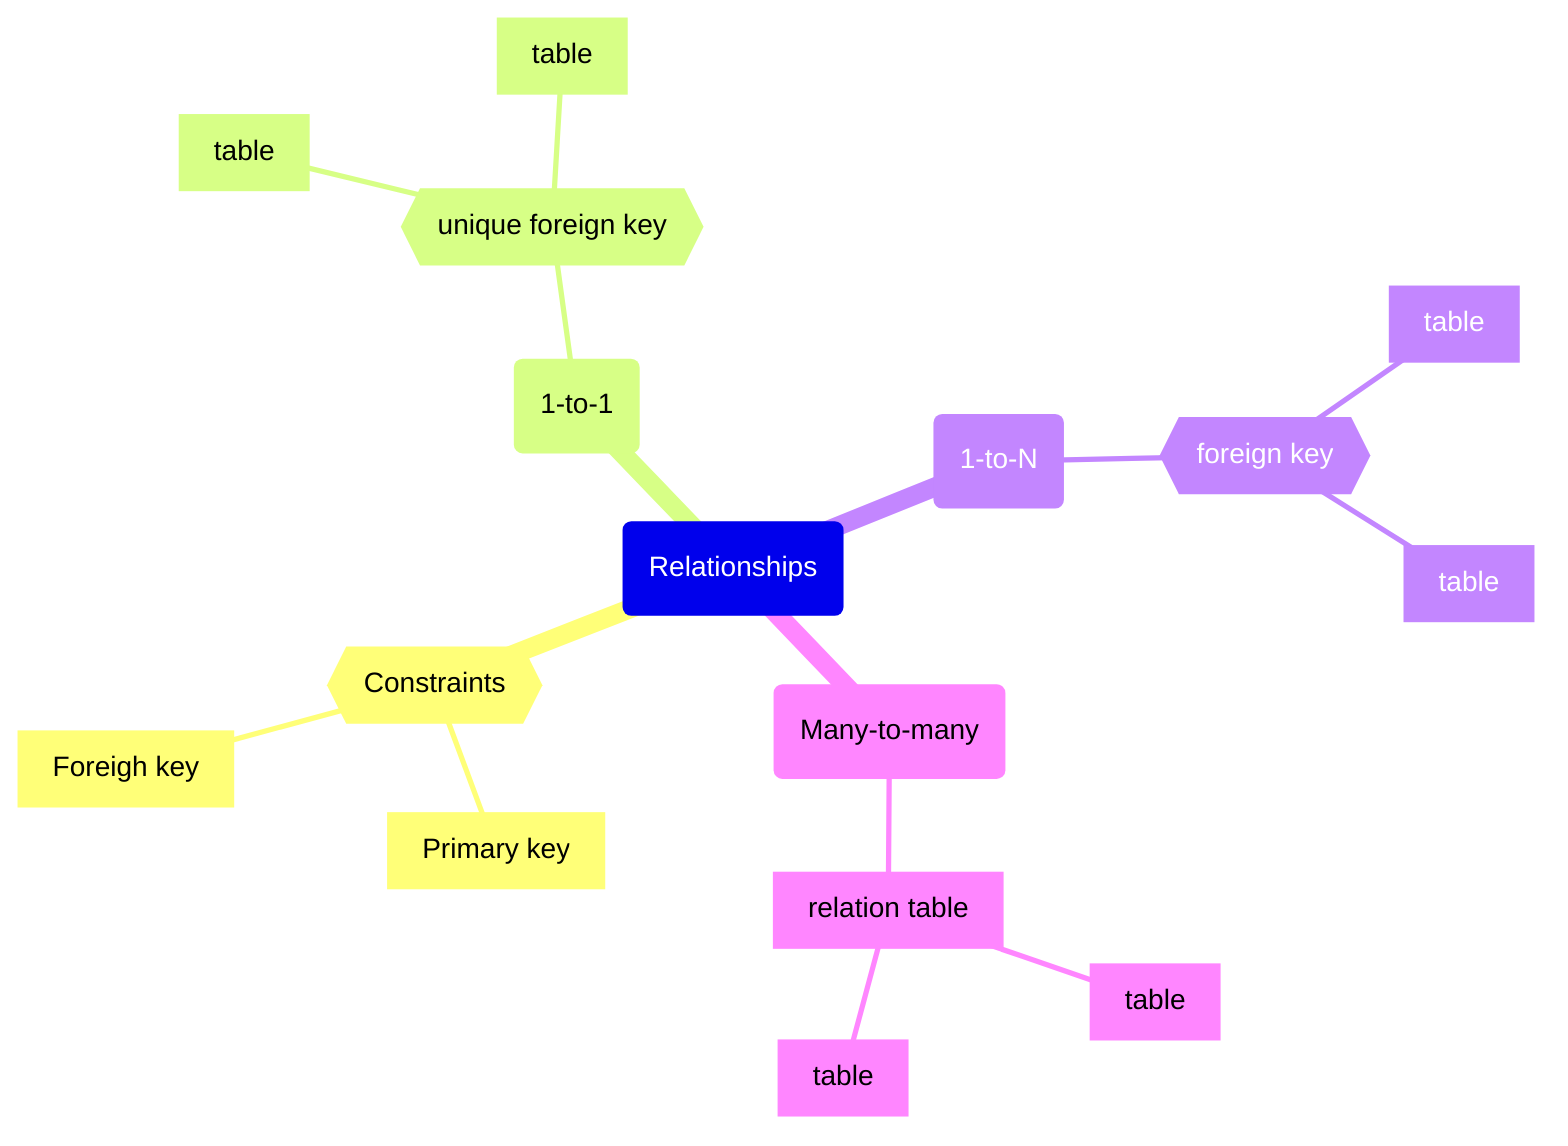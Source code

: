 ---
Database relationships
---

mindmap
    root(Relationships)
        ::{{Constraints}}
            pk[Primary key]
            ::icon(fas fa-key)
            fk[Foreigh key]
        ::(1-to-1)
            ::{{unique foreign key}}
                ::[table]
                ::icon(fas fa-a)
                ::[table]
                ::icon(fas fa-b)
        ::(1-to-N)
            ::{{foreign key}}
                ::[table]
                ::icon(fas fa-a)
                ::[table]
                ::icon(fas fa-b)
        m2m(Many-to-many)
            ::[relation table]
            ::icon(fas fa-table)
                ::[table]
                ::icon(fas fa-a)
                ::[table]
                ::icon(fas fa-b)